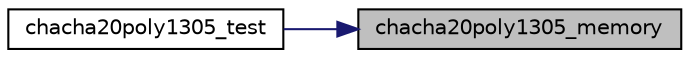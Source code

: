digraph "chacha20poly1305_memory"
{
 // LATEX_PDF_SIZE
  edge [fontname="Helvetica",fontsize="10",labelfontname="Helvetica",labelfontsize="10"];
  node [fontname="Helvetica",fontsize="10",shape=record];
  rankdir="RL";
  Node22 [label="chacha20poly1305_memory",height=0.2,width=0.4,color="black", fillcolor="grey75", style="filled", fontcolor="black",tooltip="Process an entire GCM packet in one call."];
  Node22 -> Node23 [dir="back",color="midnightblue",fontsize="10",style="solid",fontname="Helvetica"];
  Node23 [label="chacha20poly1305_test",height=0.2,width=0.4,color="black", fillcolor="white", style="filled",URL="$chacha20poly1305__test_8c.html#a3ed16a3fd7fc440bc9137936ddb99793",tooltip=" "];
}
